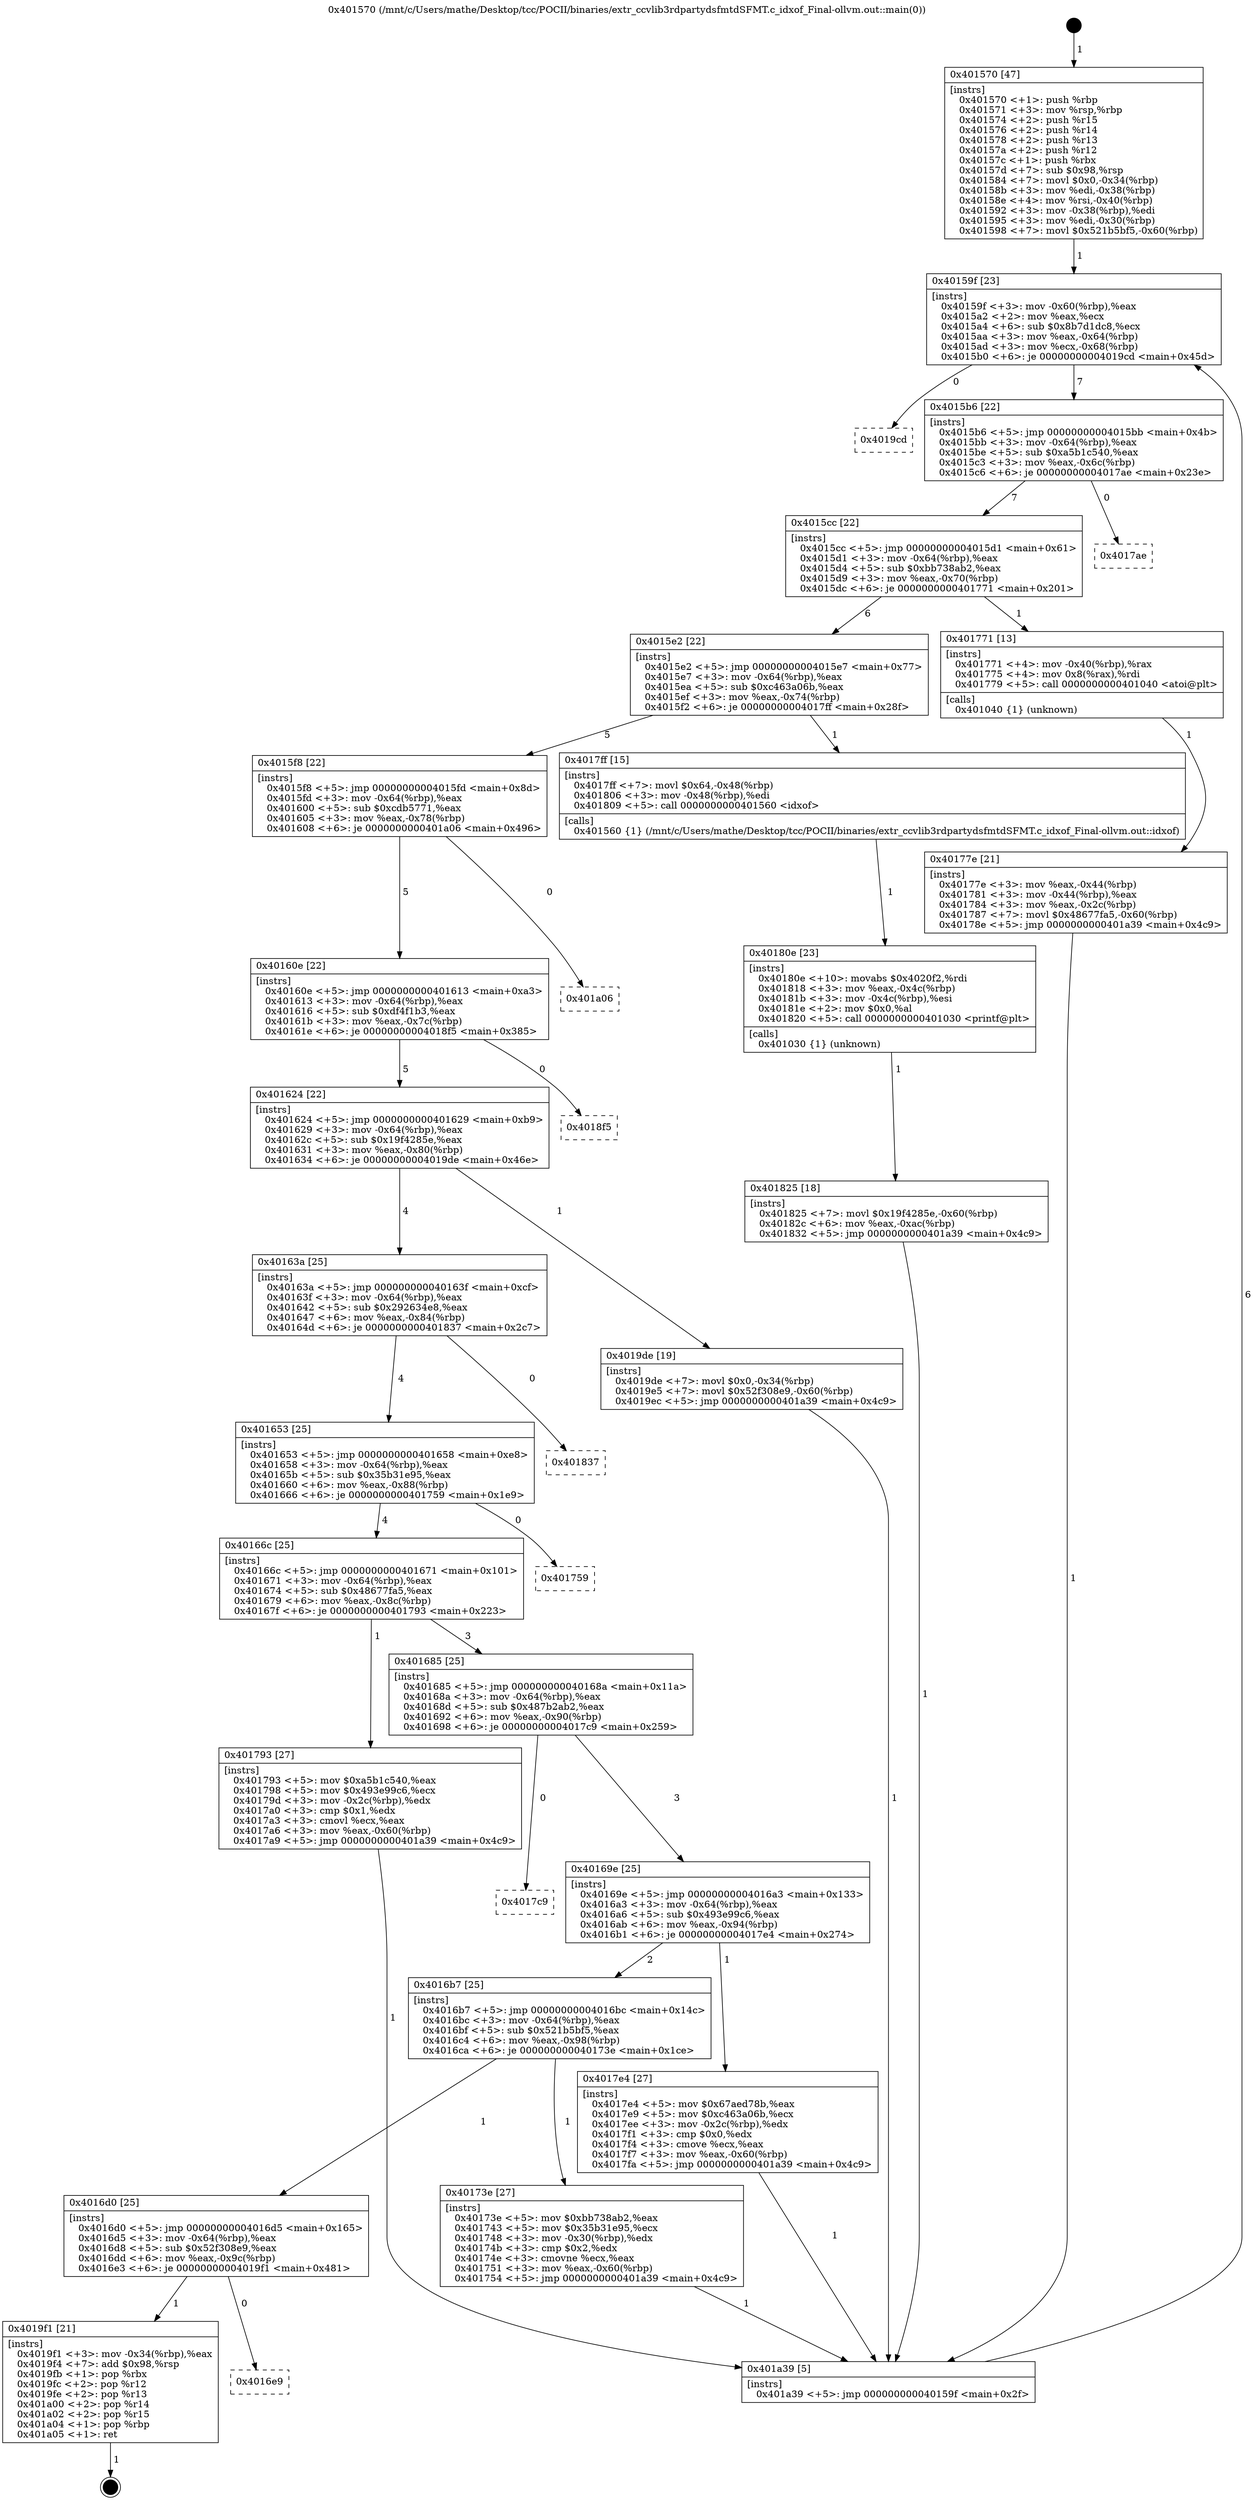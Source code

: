 digraph "0x401570" {
  label = "0x401570 (/mnt/c/Users/mathe/Desktop/tcc/POCII/binaries/extr_ccvlib3rdpartydsfmtdSFMT.c_idxof_Final-ollvm.out::main(0))"
  labelloc = "t"
  node[shape=record]

  Entry [label="",width=0.3,height=0.3,shape=circle,fillcolor=black,style=filled]
  "0x40159f" [label="{
     0x40159f [23]\l
     | [instrs]\l
     &nbsp;&nbsp;0x40159f \<+3\>: mov -0x60(%rbp),%eax\l
     &nbsp;&nbsp;0x4015a2 \<+2\>: mov %eax,%ecx\l
     &nbsp;&nbsp;0x4015a4 \<+6\>: sub $0x8b7d1dc8,%ecx\l
     &nbsp;&nbsp;0x4015aa \<+3\>: mov %eax,-0x64(%rbp)\l
     &nbsp;&nbsp;0x4015ad \<+3\>: mov %ecx,-0x68(%rbp)\l
     &nbsp;&nbsp;0x4015b0 \<+6\>: je 00000000004019cd \<main+0x45d\>\l
  }"]
  "0x4019cd" [label="{
     0x4019cd\l
  }", style=dashed]
  "0x4015b6" [label="{
     0x4015b6 [22]\l
     | [instrs]\l
     &nbsp;&nbsp;0x4015b6 \<+5\>: jmp 00000000004015bb \<main+0x4b\>\l
     &nbsp;&nbsp;0x4015bb \<+3\>: mov -0x64(%rbp),%eax\l
     &nbsp;&nbsp;0x4015be \<+5\>: sub $0xa5b1c540,%eax\l
     &nbsp;&nbsp;0x4015c3 \<+3\>: mov %eax,-0x6c(%rbp)\l
     &nbsp;&nbsp;0x4015c6 \<+6\>: je 00000000004017ae \<main+0x23e\>\l
  }"]
  Exit [label="",width=0.3,height=0.3,shape=circle,fillcolor=black,style=filled,peripheries=2]
  "0x4017ae" [label="{
     0x4017ae\l
  }", style=dashed]
  "0x4015cc" [label="{
     0x4015cc [22]\l
     | [instrs]\l
     &nbsp;&nbsp;0x4015cc \<+5\>: jmp 00000000004015d1 \<main+0x61\>\l
     &nbsp;&nbsp;0x4015d1 \<+3\>: mov -0x64(%rbp),%eax\l
     &nbsp;&nbsp;0x4015d4 \<+5\>: sub $0xbb738ab2,%eax\l
     &nbsp;&nbsp;0x4015d9 \<+3\>: mov %eax,-0x70(%rbp)\l
     &nbsp;&nbsp;0x4015dc \<+6\>: je 0000000000401771 \<main+0x201\>\l
  }"]
  "0x4016e9" [label="{
     0x4016e9\l
  }", style=dashed]
  "0x401771" [label="{
     0x401771 [13]\l
     | [instrs]\l
     &nbsp;&nbsp;0x401771 \<+4\>: mov -0x40(%rbp),%rax\l
     &nbsp;&nbsp;0x401775 \<+4\>: mov 0x8(%rax),%rdi\l
     &nbsp;&nbsp;0x401779 \<+5\>: call 0000000000401040 \<atoi@plt\>\l
     | [calls]\l
     &nbsp;&nbsp;0x401040 \{1\} (unknown)\l
  }"]
  "0x4015e2" [label="{
     0x4015e2 [22]\l
     | [instrs]\l
     &nbsp;&nbsp;0x4015e2 \<+5\>: jmp 00000000004015e7 \<main+0x77\>\l
     &nbsp;&nbsp;0x4015e7 \<+3\>: mov -0x64(%rbp),%eax\l
     &nbsp;&nbsp;0x4015ea \<+5\>: sub $0xc463a06b,%eax\l
     &nbsp;&nbsp;0x4015ef \<+3\>: mov %eax,-0x74(%rbp)\l
     &nbsp;&nbsp;0x4015f2 \<+6\>: je 00000000004017ff \<main+0x28f\>\l
  }"]
  "0x4019f1" [label="{
     0x4019f1 [21]\l
     | [instrs]\l
     &nbsp;&nbsp;0x4019f1 \<+3\>: mov -0x34(%rbp),%eax\l
     &nbsp;&nbsp;0x4019f4 \<+7\>: add $0x98,%rsp\l
     &nbsp;&nbsp;0x4019fb \<+1\>: pop %rbx\l
     &nbsp;&nbsp;0x4019fc \<+2\>: pop %r12\l
     &nbsp;&nbsp;0x4019fe \<+2\>: pop %r13\l
     &nbsp;&nbsp;0x401a00 \<+2\>: pop %r14\l
     &nbsp;&nbsp;0x401a02 \<+2\>: pop %r15\l
     &nbsp;&nbsp;0x401a04 \<+1\>: pop %rbp\l
     &nbsp;&nbsp;0x401a05 \<+1\>: ret\l
  }"]
  "0x4017ff" [label="{
     0x4017ff [15]\l
     | [instrs]\l
     &nbsp;&nbsp;0x4017ff \<+7\>: movl $0x64,-0x48(%rbp)\l
     &nbsp;&nbsp;0x401806 \<+3\>: mov -0x48(%rbp),%edi\l
     &nbsp;&nbsp;0x401809 \<+5\>: call 0000000000401560 \<idxof\>\l
     | [calls]\l
     &nbsp;&nbsp;0x401560 \{1\} (/mnt/c/Users/mathe/Desktop/tcc/POCII/binaries/extr_ccvlib3rdpartydsfmtdSFMT.c_idxof_Final-ollvm.out::idxof)\l
  }"]
  "0x4015f8" [label="{
     0x4015f8 [22]\l
     | [instrs]\l
     &nbsp;&nbsp;0x4015f8 \<+5\>: jmp 00000000004015fd \<main+0x8d\>\l
     &nbsp;&nbsp;0x4015fd \<+3\>: mov -0x64(%rbp),%eax\l
     &nbsp;&nbsp;0x401600 \<+5\>: sub $0xcdb5771,%eax\l
     &nbsp;&nbsp;0x401605 \<+3\>: mov %eax,-0x78(%rbp)\l
     &nbsp;&nbsp;0x401608 \<+6\>: je 0000000000401a06 \<main+0x496\>\l
  }"]
  "0x401825" [label="{
     0x401825 [18]\l
     | [instrs]\l
     &nbsp;&nbsp;0x401825 \<+7\>: movl $0x19f4285e,-0x60(%rbp)\l
     &nbsp;&nbsp;0x40182c \<+6\>: mov %eax,-0xac(%rbp)\l
     &nbsp;&nbsp;0x401832 \<+5\>: jmp 0000000000401a39 \<main+0x4c9\>\l
  }"]
  "0x401a06" [label="{
     0x401a06\l
  }", style=dashed]
  "0x40160e" [label="{
     0x40160e [22]\l
     | [instrs]\l
     &nbsp;&nbsp;0x40160e \<+5\>: jmp 0000000000401613 \<main+0xa3\>\l
     &nbsp;&nbsp;0x401613 \<+3\>: mov -0x64(%rbp),%eax\l
     &nbsp;&nbsp;0x401616 \<+5\>: sub $0xdf4f1b3,%eax\l
     &nbsp;&nbsp;0x40161b \<+3\>: mov %eax,-0x7c(%rbp)\l
     &nbsp;&nbsp;0x40161e \<+6\>: je 00000000004018f5 \<main+0x385\>\l
  }"]
  "0x40180e" [label="{
     0x40180e [23]\l
     | [instrs]\l
     &nbsp;&nbsp;0x40180e \<+10\>: movabs $0x4020f2,%rdi\l
     &nbsp;&nbsp;0x401818 \<+3\>: mov %eax,-0x4c(%rbp)\l
     &nbsp;&nbsp;0x40181b \<+3\>: mov -0x4c(%rbp),%esi\l
     &nbsp;&nbsp;0x40181e \<+2\>: mov $0x0,%al\l
     &nbsp;&nbsp;0x401820 \<+5\>: call 0000000000401030 \<printf@plt\>\l
     | [calls]\l
     &nbsp;&nbsp;0x401030 \{1\} (unknown)\l
  }"]
  "0x4018f5" [label="{
     0x4018f5\l
  }", style=dashed]
  "0x401624" [label="{
     0x401624 [22]\l
     | [instrs]\l
     &nbsp;&nbsp;0x401624 \<+5\>: jmp 0000000000401629 \<main+0xb9\>\l
     &nbsp;&nbsp;0x401629 \<+3\>: mov -0x64(%rbp),%eax\l
     &nbsp;&nbsp;0x40162c \<+5\>: sub $0x19f4285e,%eax\l
     &nbsp;&nbsp;0x401631 \<+3\>: mov %eax,-0x80(%rbp)\l
     &nbsp;&nbsp;0x401634 \<+6\>: je 00000000004019de \<main+0x46e\>\l
  }"]
  "0x40177e" [label="{
     0x40177e [21]\l
     | [instrs]\l
     &nbsp;&nbsp;0x40177e \<+3\>: mov %eax,-0x44(%rbp)\l
     &nbsp;&nbsp;0x401781 \<+3\>: mov -0x44(%rbp),%eax\l
     &nbsp;&nbsp;0x401784 \<+3\>: mov %eax,-0x2c(%rbp)\l
     &nbsp;&nbsp;0x401787 \<+7\>: movl $0x48677fa5,-0x60(%rbp)\l
     &nbsp;&nbsp;0x40178e \<+5\>: jmp 0000000000401a39 \<main+0x4c9\>\l
  }"]
  "0x4019de" [label="{
     0x4019de [19]\l
     | [instrs]\l
     &nbsp;&nbsp;0x4019de \<+7\>: movl $0x0,-0x34(%rbp)\l
     &nbsp;&nbsp;0x4019e5 \<+7\>: movl $0x52f308e9,-0x60(%rbp)\l
     &nbsp;&nbsp;0x4019ec \<+5\>: jmp 0000000000401a39 \<main+0x4c9\>\l
  }"]
  "0x40163a" [label="{
     0x40163a [25]\l
     | [instrs]\l
     &nbsp;&nbsp;0x40163a \<+5\>: jmp 000000000040163f \<main+0xcf\>\l
     &nbsp;&nbsp;0x40163f \<+3\>: mov -0x64(%rbp),%eax\l
     &nbsp;&nbsp;0x401642 \<+5\>: sub $0x292634e8,%eax\l
     &nbsp;&nbsp;0x401647 \<+6\>: mov %eax,-0x84(%rbp)\l
     &nbsp;&nbsp;0x40164d \<+6\>: je 0000000000401837 \<main+0x2c7\>\l
  }"]
  "0x401570" [label="{
     0x401570 [47]\l
     | [instrs]\l
     &nbsp;&nbsp;0x401570 \<+1\>: push %rbp\l
     &nbsp;&nbsp;0x401571 \<+3\>: mov %rsp,%rbp\l
     &nbsp;&nbsp;0x401574 \<+2\>: push %r15\l
     &nbsp;&nbsp;0x401576 \<+2\>: push %r14\l
     &nbsp;&nbsp;0x401578 \<+2\>: push %r13\l
     &nbsp;&nbsp;0x40157a \<+2\>: push %r12\l
     &nbsp;&nbsp;0x40157c \<+1\>: push %rbx\l
     &nbsp;&nbsp;0x40157d \<+7\>: sub $0x98,%rsp\l
     &nbsp;&nbsp;0x401584 \<+7\>: movl $0x0,-0x34(%rbp)\l
     &nbsp;&nbsp;0x40158b \<+3\>: mov %edi,-0x38(%rbp)\l
     &nbsp;&nbsp;0x40158e \<+4\>: mov %rsi,-0x40(%rbp)\l
     &nbsp;&nbsp;0x401592 \<+3\>: mov -0x38(%rbp),%edi\l
     &nbsp;&nbsp;0x401595 \<+3\>: mov %edi,-0x30(%rbp)\l
     &nbsp;&nbsp;0x401598 \<+7\>: movl $0x521b5bf5,-0x60(%rbp)\l
  }"]
  "0x401837" [label="{
     0x401837\l
  }", style=dashed]
  "0x401653" [label="{
     0x401653 [25]\l
     | [instrs]\l
     &nbsp;&nbsp;0x401653 \<+5\>: jmp 0000000000401658 \<main+0xe8\>\l
     &nbsp;&nbsp;0x401658 \<+3\>: mov -0x64(%rbp),%eax\l
     &nbsp;&nbsp;0x40165b \<+5\>: sub $0x35b31e95,%eax\l
     &nbsp;&nbsp;0x401660 \<+6\>: mov %eax,-0x88(%rbp)\l
     &nbsp;&nbsp;0x401666 \<+6\>: je 0000000000401759 \<main+0x1e9\>\l
  }"]
  "0x401a39" [label="{
     0x401a39 [5]\l
     | [instrs]\l
     &nbsp;&nbsp;0x401a39 \<+5\>: jmp 000000000040159f \<main+0x2f\>\l
  }"]
  "0x401759" [label="{
     0x401759\l
  }", style=dashed]
  "0x40166c" [label="{
     0x40166c [25]\l
     | [instrs]\l
     &nbsp;&nbsp;0x40166c \<+5\>: jmp 0000000000401671 \<main+0x101\>\l
     &nbsp;&nbsp;0x401671 \<+3\>: mov -0x64(%rbp),%eax\l
     &nbsp;&nbsp;0x401674 \<+5\>: sub $0x48677fa5,%eax\l
     &nbsp;&nbsp;0x401679 \<+6\>: mov %eax,-0x8c(%rbp)\l
     &nbsp;&nbsp;0x40167f \<+6\>: je 0000000000401793 \<main+0x223\>\l
  }"]
  "0x4016d0" [label="{
     0x4016d0 [25]\l
     | [instrs]\l
     &nbsp;&nbsp;0x4016d0 \<+5\>: jmp 00000000004016d5 \<main+0x165\>\l
     &nbsp;&nbsp;0x4016d5 \<+3\>: mov -0x64(%rbp),%eax\l
     &nbsp;&nbsp;0x4016d8 \<+5\>: sub $0x52f308e9,%eax\l
     &nbsp;&nbsp;0x4016dd \<+6\>: mov %eax,-0x9c(%rbp)\l
     &nbsp;&nbsp;0x4016e3 \<+6\>: je 00000000004019f1 \<main+0x481\>\l
  }"]
  "0x401793" [label="{
     0x401793 [27]\l
     | [instrs]\l
     &nbsp;&nbsp;0x401793 \<+5\>: mov $0xa5b1c540,%eax\l
     &nbsp;&nbsp;0x401798 \<+5\>: mov $0x493e99c6,%ecx\l
     &nbsp;&nbsp;0x40179d \<+3\>: mov -0x2c(%rbp),%edx\l
     &nbsp;&nbsp;0x4017a0 \<+3\>: cmp $0x1,%edx\l
     &nbsp;&nbsp;0x4017a3 \<+3\>: cmovl %ecx,%eax\l
     &nbsp;&nbsp;0x4017a6 \<+3\>: mov %eax,-0x60(%rbp)\l
     &nbsp;&nbsp;0x4017a9 \<+5\>: jmp 0000000000401a39 \<main+0x4c9\>\l
  }"]
  "0x401685" [label="{
     0x401685 [25]\l
     | [instrs]\l
     &nbsp;&nbsp;0x401685 \<+5\>: jmp 000000000040168a \<main+0x11a\>\l
     &nbsp;&nbsp;0x40168a \<+3\>: mov -0x64(%rbp),%eax\l
     &nbsp;&nbsp;0x40168d \<+5\>: sub $0x487b2ab2,%eax\l
     &nbsp;&nbsp;0x401692 \<+6\>: mov %eax,-0x90(%rbp)\l
     &nbsp;&nbsp;0x401698 \<+6\>: je 00000000004017c9 \<main+0x259\>\l
  }"]
  "0x40173e" [label="{
     0x40173e [27]\l
     | [instrs]\l
     &nbsp;&nbsp;0x40173e \<+5\>: mov $0xbb738ab2,%eax\l
     &nbsp;&nbsp;0x401743 \<+5\>: mov $0x35b31e95,%ecx\l
     &nbsp;&nbsp;0x401748 \<+3\>: mov -0x30(%rbp),%edx\l
     &nbsp;&nbsp;0x40174b \<+3\>: cmp $0x2,%edx\l
     &nbsp;&nbsp;0x40174e \<+3\>: cmovne %ecx,%eax\l
     &nbsp;&nbsp;0x401751 \<+3\>: mov %eax,-0x60(%rbp)\l
     &nbsp;&nbsp;0x401754 \<+5\>: jmp 0000000000401a39 \<main+0x4c9\>\l
  }"]
  "0x4017c9" [label="{
     0x4017c9\l
  }", style=dashed]
  "0x40169e" [label="{
     0x40169e [25]\l
     | [instrs]\l
     &nbsp;&nbsp;0x40169e \<+5\>: jmp 00000000004016a3 \<main+0x133\>\l
     &nbsp;&nbsp;0x4016a3 \<+3\>: mov -0x64(%rbp),%eax\l
     &nbsp;&nbsp;0x4016a6 \<+5\>: sub $0x493e99c6,%eax\l
     &nbsp;&nbsp;0x4016ab \<+6\>: mov %eax,-0x94(%rbp)\l
     &nbsp;&nbsp;0x4016b1 \<+6\>: je 00000000004017e4 \<main+0x274\>\l
  }"]
  "0x4016b7" [label="{
     0x4016b7 [25]\l
     | [instrs]\l
     &nbsp;&nbsp;0x4016b7 \<+5\>: jmp 00000000004016bc \<main+0x14c\>\l
     &nbsp;&nbsp;0x4016bc \<+3\>: mov -0x64(%rbp),%eax\l
     &nbsp;&nbsp;0x4016bf \<+5\>: sub $0x521b5bf5,%eax\l
     &nbsp;&nbsp;0x4016c4 \<+6\>: mov %eax,-0x98(%rbp)\l
     &nbsp;&nbsp;0x4016ca \<+6\>: je 000000000040173e \<main+0x1ce\>\l
  }"]
  "0x4017e4" [label="{
     0x4017e4 [27]\l
     | [instrs]\l
     &nbsp;&nbsp;0x4017e4 \<+5\>: mov $0x67aed78b,%eax\l
     &nbsp;&nbsp;0x4017e9 \<+5\>: mov $0xc463a06b,%ecx\l
     &nbsp;&nbsp;0x4017ee \<+3\>: mov -0x2c(%rbp),%edx\l
     &nbsp;&nbsp;0x4017f1 \<+3\>: cmp $0x0,%edx\l
     &nbsp;&nbsp;0x4017f4 \<+3\>: cmove %ecx,%eax\l
     &nbsp;&nbsp;0x4017f7 \<+3\>: mov %eax,-0x60(%rbp)\l
     &nbsp;&nbsp;0x4017fa \<+5\>: jmp 0000000000401a39 \<main+0x4c9\>\l
  }"]
  Entry -> "0x401570" [label=" 1"]
  "0x40159f" -> "0x4019cd" [label=" 0"]
  "0x40159f" -> "0x4015b6" [label=" 7"]
  "0x4019f1" -> Exit [label=" 1"]
  "0x4015b6" -> "0x4017ae" [label=" 0"]
  "0x4015b6" -> "0x4015cc" [label=" 7"]
  "0x4016d0" -> "0x4016e9" [label=" 0"]
  "0x4015cc" -> "0x401771" [label=" 1"]
  "0x4015cc" -> "0x4015e2" [label=" 6"]
  "0x4016d0" -> "0x4019f1" [label=" 1"]
  "0x4015e2" -> "0x4017ff" [label=" 1"]
  "0x4015e2" -> "0x4015f8" [label=" 5"]
  "0x4019de" -> "0x401a39" [label=" 1"]
  "0x4015f8" -> "0x401a06" [label=" 0"]
  "0x4015f8" -> "0x40160e" [label=" 5"]
  "0x401825" -> "0x401a39" [label=" 1"]
  "0x40160e" -> "0x4018f5" [label=" 0"]
  "0x40160e" -> "0x401624" [label=" 5"]
  "0x40180e" -> "0x401825" [label=" 1"]
  "0x401624" -> "0x4019de" [label=" 1"]
  "0x401624" -> "0x40163a" [label=" 4"]
  "0x4017ff" -> "0x40180e" [label=" 1"]
  "0x40163a" -> "0x401837" [label=" 0"]
  "0x40163a" -> "0x401653" [label=" 4"]
  "0x4017e4" -> "0x401a39" [label=" 1"]
  "0x401653" -> "0x401759" [label=" 0"]
  "0x401653" -> "0x40166c" [label=" 4"]
  "0x401793" -> "0x401a39" [label=" 1"]
  "0x40166c" -> "0x401793" [label=" 1"]
  "0x40166c" -> "0x401685" [label=" 3"]
  "0x40177e" -> "0x401a39" [label=" 1"]
  "0x401685" -> "0x4017c9" [label=" 0"]
  "0x401685" -> "0x40169e" [label=" 3"]
  "0x401771" -> "0x40177e" [label=" 1"]
  "0x40169e" -> "0x4017e4" [label=" 1"]
  "0x40169e" -> "0x4016b7" [label=" 2"]
  "0x401a39" -> "0x40159f" [label=" 6"]
  "0x4016b7" -> "0x40173e" [label=" 1"]
  "0x4016b7" -> "0x4016d0" [label=" 1"]
  "0x40173e" -> "0x401a39" [label=" 1"]
  "0x401570" -> "0x40159f" [label=" 1"]
}
